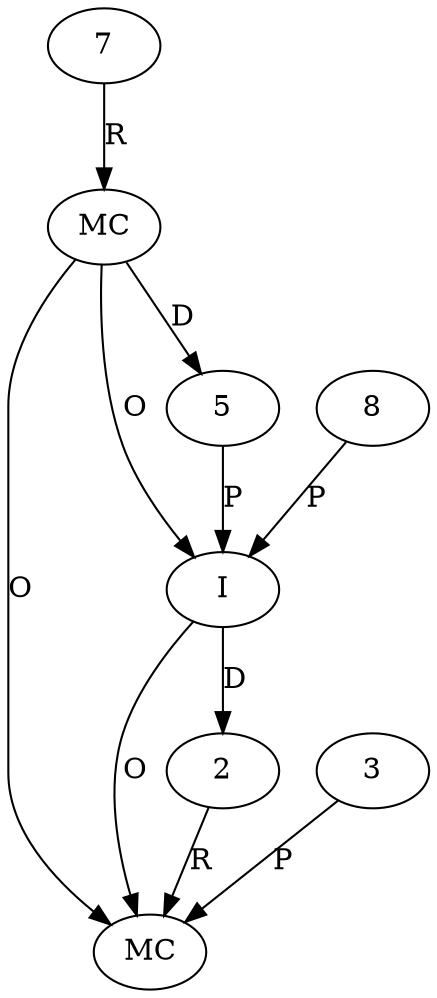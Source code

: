 digraph "AUG" {

  1 [ label="MC" s="loadClass()" t="ClassLoader" l="114" ];
  2 [ t="URLClassLoader" n="urlCL1" ];
  3 [ t="String" v="org.apache.commons.lang.enums.ColorEnum" ];
  4 [ label="I" t="URLClassLoader" l="112" ];
  5 [ t="URL[]" n="dummy_" ];
  6 [ label="MC" s="getURLs()" t="URLClassLoader" l="112" ];
  7 [ t="URLClassLoader" n="urlCL" ];
  8 [ t="null" v="null" ];
  3 -> 1 [ label="P" ];
  2 -> 1 [ label="R" ];
  4 -> 1 [ label="O" ];
  6 -> 1 [ label="O" ];
  4 -> 2 [ label="D" ];
  5 -> 4 [ label="P" ];
  8 -> 4 [ label="P" ];
  6 -> 4 [ label="O" ];
  6 -> 5 [ label="D" ];
  7 -> 6 [ label="R" ];
}
